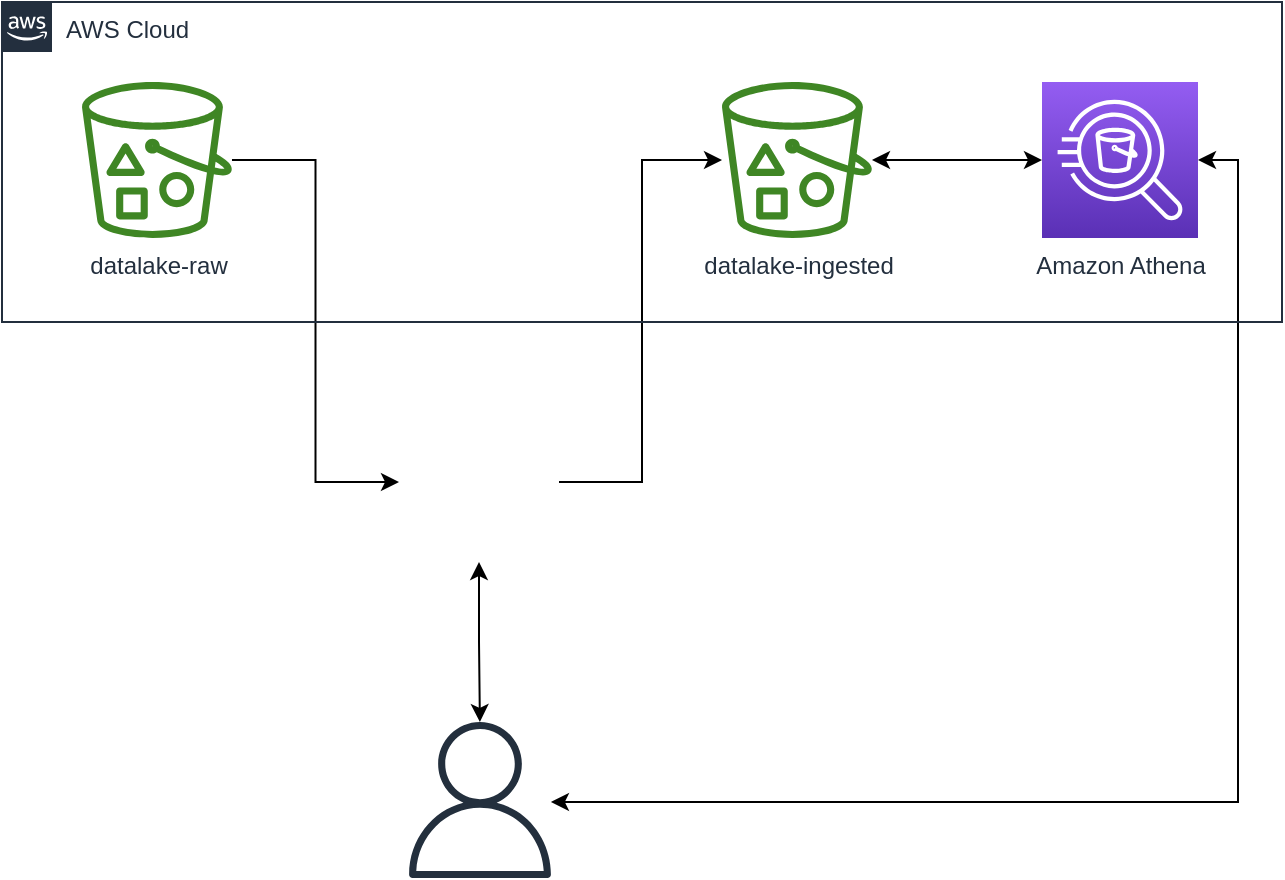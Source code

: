 <mxfile version="20.2.6" type="github">
  <diagram id="3kK8lvuYw4rrIa8dsZuz" name="Page-1">
    <mxGraphModel dx="1021" dy="529" grid="1" gridSize="10" guides="1" tooltips="1" connect="1" arrows="1" fold="1" page="1" pageScale="1" pageWidth="1169" pageHeight="827" math="0" shadow="0">
      <root>
        <mxCell id="0" />
        <mxCell id="1" parent="0" />
        <mxCell id="vbfM_EF4HYv8d9VF-iG4-7" style="edgeStyle=orthogonalEdgeStyle;rounded=0;orthogonalLoop=1;jettySize=auto;html=1;entryX=0;entryY=0.5;entryDx=0;entryDy=0;" edge="1" parent="1" source="vbfM_EF4HYv8d9VF-iG4-1" target="vbfM_EF4HYv8d9VF-iG4-5">
          <mxGeometry relative="1" as="geometry" />
        </mxCell>
        <mxCell id="vbfM_EF4HYv8d9VF-iG4-1" value="datalake-raw" style="sketch=0;outlineConnect=0;fontColor=#232F3E;gradientColor=none;fillColor=#3F8624;strokeColor=none;dashed=0;verticalLabelPosition=bottom;verticalAlign=top;align=center;html=1;fontSize=12;fontStyle=0;aspect=fixed;pointerEvents=1;shape=mxgraph.aws4.bucket_with_objects;" vertex="1" parent="1">
          <mxGeometry x="240" y="160" width="75" height="78" as="geometry" />
        </mxCell>
        <mxCell id="vbfM_EF4HYv8d9VF-iG4-9" style="edgeStyle=orthogonalEdgeStyle;rounded=0;orthogonalLoop=1;jettySize=auto;html=1;startArrow=classic;startFill=1;" edge="1" parent="1" source="vbfM_EF4HYv8d9VF-iG4-2" target="vbfM_EF4HYv8d9VF-iG4-3">
          <mxGeometry relative="1" as="geometry" />
        </mxCell>
        <mxCell id="vbfM_EF4HYv8d9VF-iG4-2" value="datalake-ingested" style="sketch=0;outlineConnect=0;fontColor=#232F3E;gradientColor=none;fillColor=#3F8624;strokeColor=none;dashed=0;verticalLabelPosition=bottom;verticalAlign=top;align=center;html=1;fontSize=12;fontStyle=0;aspect=fixed;pointerEvents=1;shape=mxgraph.aws4.bucket_with_objects;" vertex="1" parent="1">
          <mxGeometry x="560" y="160" width="75" height="78" as="geometry" />
        </mxCell>
        <mxCell id="vbfM_EF4HYv8d9VF-iG4-11" style="edgeStyle=orthogonalEdgeStyle;rounded=0;orthogonalLoop=1;jettySize=auto;html=1;exitX=1;exitY=0.5;exitDx=0;exitDy=0;exitPerimeter=0;startArrow=classic;startFill=1;" edge="1" parent="1" source="vbfM_EF4HYv8d9VF-iG4-3" target="vbfM_EF4HYv8d9VF-iG4-4">
          <mxGeometry relative="1" as="geometry">
            <Array as="points">
              <mxPoint x="818" y="199" />
              <mxPoint x="818" y="520" />
            </Array>
          </mxGeometry>
        </mxCell>
        <mxCell id="vbfM_EF4HYv8d9VF-iG4-3" value="Amazon Athena" style="sketch=0;points=[[0,0,0],[0.25,0,0],[0.5,0,0],[0.75,0,0],[1,0,0],[0,1,0],[0.25,1,0],[0.5,1,0],[0.75,1,0],[1,1,0],[0,0.25,0],[0,0.5,0],[0,0.75,0],[1,0.25,0],[1,0.5,0],[1,0.75,0]];outlineConnect=0;fontColor=#232F3E;gradientColor=#945DF2;gradientDirection=north;fillColor=#5A30B5;strokeColor=#ffffff;dashed=0;verticalLabelPosition=bottom;verticalAlign=top;align=center;html=1;fontSize=12;fontStyle=0;aspect=fixed;shape=mxgraph.aws4.resourceIcon;resIcon=mxgraph.aws4.athena;" vertex="1" parent="1">
          <mxGeometry x="720" y="160" width="78" height="78" as="geometry" />
        </mxCell>
        <mxCell id="vbfM_EF4HYv8d9VF-iG4-4" value="" style="sketch=0;outlineConnect=0;fontColor=#232F3E;gradientColor=none;fillColor=#232F3D;strokeColor=none;dashed=0;verticalLabelPosition=bottom;verticalAlign=top;align=center;html=1;fontSize=12;fontStyle=0;aspect=fixed;pointerEvents=1;shape=mxgraph.aws4.user;" vertex="1" parent="1">
          <mxGeometry x="400" y="480" width="78" height="78" as="geometry" />
        </mxCell>
        <mxCell id="vbfM_EF4HYv8d9VF-iG4-8" style="edgeStyle=orthogonalEdgeStyle;rounded=0;orthogonalLoop=1;jettySize=auto;html=1;exitX=1;exitY=0.5;exitDx=0;exitDy=0;" edge="1" parent="1" source="vbfM_EF4HYv8d9VF-iG4-5" target="vbfM_EF4HYv8d9VF-iG4-2">
          <mxGeometry relative="1" as="geometry">
            <Array as="points">
              <mxPoint x="520" y="360" />
              <mxPoint x="520" y="199" />
            </Array>
          </mxGeometry>
        </mxCell>
        <mxCell id="vbfM_EF4HYv8d9VF-iG4-10" style="edgeStyle=orthogonalEdgeStyle;rounded=0;orthogonalLoop=1;jettySize=auto;html=1;exitX=0.5;exitY=1;exitDx=0;exitDy=0;startArrow=classic;startFill=1;" edge="1" parent="1" source="vbfM_EF4HYv8d9VF-iG4-5" target="vbfM_EF4HYv8d9VF-iG4-4">
          <mxGeometry relative="1" as="geometry" />
        </mxCell>
        <mxCell id="vbfM_EF4HYv8d9VF-iG4-5" value="" style="shape=image;html=1;verticalAlign=top;verticalLabelPosition=bottom;labelBackgroundColor=#ffffff;imageAspect=0;aspect=fixed;image=https://cdn2.iconfinder.com/data/icons/boxicons-logos/24/bxl-python-128.png" vertex="1" parent="1">
          <mxGeometry x="398.5" y="320" width="80" height="80" as="geometry" />
        </mxCell>
        <mxCell id="vbfM_EF4HYv8d9VF-iG4-12" value="AWS Cloud" style="points=[[0,0],[0.25,0],[0.5,0],[0.75,0],[1,0],[1,0.25],[1,0.5],[1,0.75],[1,1],[0.75,1],[0.5,1],[0.25,1],[0,1],[0,0.75],[0,0.5],[0,0.25]];outlineConnect=0;gradientColor=none;html=1;whiteSpace=wrap;fontSize=12;fontStyle=0;container=1;pointerEvents=0;collapsible=0;recursiveResize=0;shape=mxgraph.aws4.group;grIcon=mxgraph.aws4.group_aws_cloud_alt;strokeColor=#232F3E;fillColor=none;verticalAlign=top;align=left;spacingLeft=30;fontColor=#232F3E;dashed=0;" vertex="1" parent="1">
          <mxGeometry x="200" y="120" width="640" height="160" as="geometry" />
        </mxCell>
      </root>
    </mxGraphModel>
  </diagram>
</mxfile>
